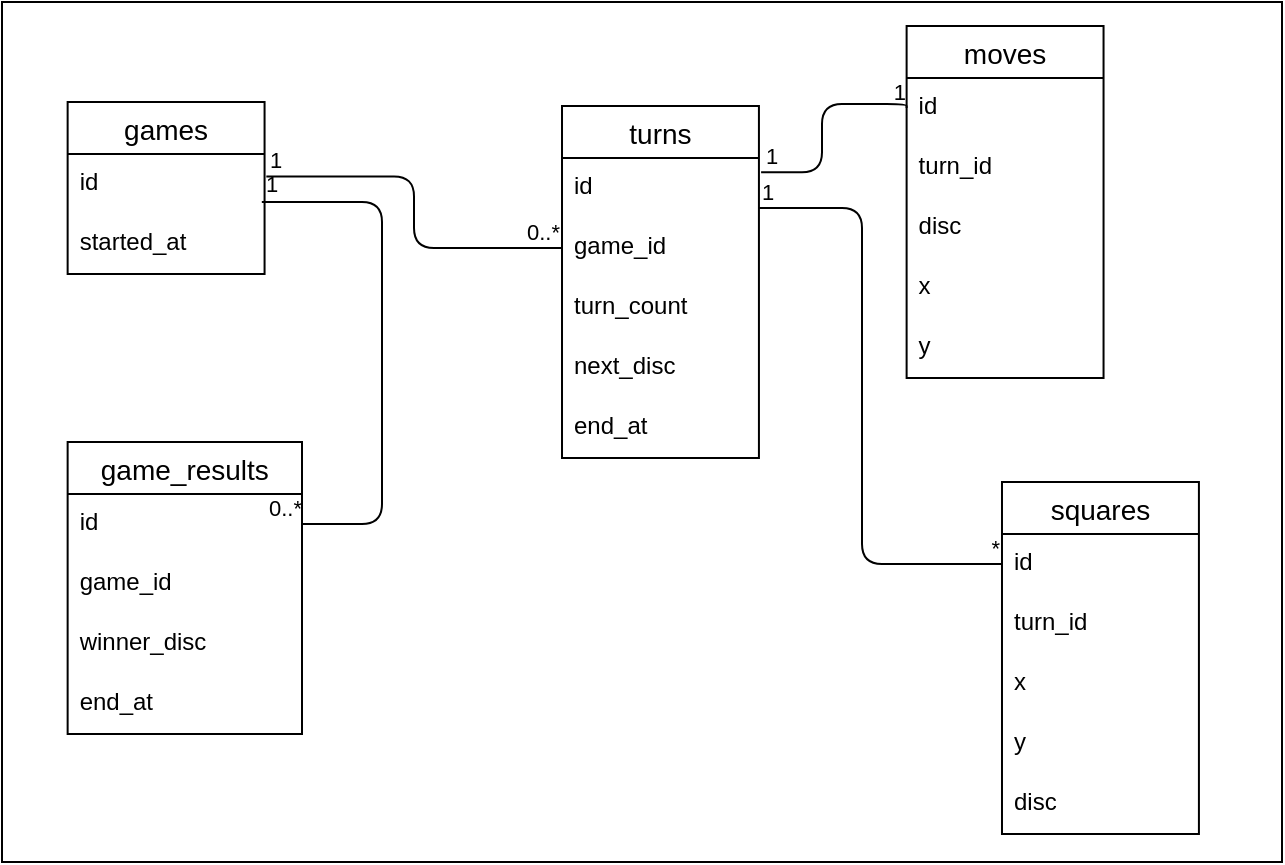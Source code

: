 <mxfile>
    <diagram id="Yqih4WYUUrWZcqA6tw-l" name="Page-1">
        <mxGraphModel dx="1032" dy="618" grid="1" gridSize="10" guides="1" tooltips="1" connect="1" arrows="1" fold="1" page="1" pageScale="1" pageWidth="827" pageHeight="1169" background="#ffffff" math="0" shadow="0">
            <root>
                <mxCell id="0"/>
                <mxCell id="1" parent="0"/>
                <mxCell id="2" value="" style="rounded=0;whiteSpace=wrap;html=1;fillColor=none;strokeColor=#000000;" vertex="1" parent="1">
                    <mxGeometry x="180" y="80" width="640" height="430" as="geometry"/>
                </mxCell>
                <mxCell id="3" value="games" style="swimlane;fontStyle=0;childLayout=stackLayout;horizontal=1;startSize=26;horizontalStack=0;resizeParent=1;resizeParentMax=0;resizeLast=0;collapsible=1;marginBottom=0;align=center;fontSize=14;strokeColor=#000000;fillColor=none;fontColor=#000000;" vertex="1" parent="2">
                    <mxGeometry x="32.821" y="50" width="98.462" height="86" as="geometry"/>
                </mxCell>
                <mxCell id="4" value="id" style="text;strokeColor=none;fillColor=none;spacingLeft=4;spacingRight=4;overflow=hidden;rotatable=0;points=[[0,0.5],[1,0.5]];portConstraint=eastwest;fontSize=12;fontColor=#000000;" vertex="1" parent="3">
                    <mxGeometry y="26" width="98.462" height="30" as="geometry"/>
                </mxCell>
                <mxCell id="5" value="started_at" style="text;strokeColor=none;fillColor=none;spacingLeft=4;spacingRight=4;overflow=hidden;rotatable=0;points=[[0,0.5],[1,0.5]];portConstraint=eastwest;fontSize=12;fontColor=#000000;" vertex="1" parent="3">
                    <mxGeometry y="56" width="98.462" height="30" as="geometry"/>
                </mxCell>
                <mxCell id="19" value="" style="endArrow=none;html=1;edgeStyle=orthogonalEdgeStyle;fontColor=#000000;exitX=1.009;exitY=0.374;exitDx=0;exitDy=0;entryX=0;entryY=0.5;entryDx=0;entryDy=0;strokeColor=#000000;exitPerimeter=0;" edge="1" parent="2" source="4" target="9">
                    <mxGeometry relative="1" as="geometry">
                        <mxPoint x="196.923" y="180" as="sourcePoint"/>
                        <mxPoint x="328.205" y="180" as="targetPoint"/>
                        <Array as="points">
                            <mxPoint x="206" y="87"/>
                            <mxPoint x="206" y="123"/>
                        </Array>
                    </mxGeometry>
                </mxCell>
                <mxCell id="20" value="1" style="edgeLabel;resizable=0;html=1;align=left;verticalAlign=bottom;strokeColor=#000000;fontColor=#000000;fillColor=none;labelBackgroundColor=none;" connectable="0" vertex="1" parent="19">
                    <mxGeometry x="-1" relative="1" as="geometry"/>
                </mxCell>
                <mxCell id="21" value="0..*" style="edgeLabel;resizable=0;html=1;align=right;verticalAlign=bottom;strokeColor=#000000;fontColor=#000000;fillColor=none;labelBackgroundColor=none;" connectable="0" vertex="1" parent="19">
                    <mxGeometry x="1" relative="1" as="geometry"/>
                </mxCell>
                <mxCell id="25" value="" style="endArrow=none;html=1;edgeStyle=orthogonalEdgeStyle;fontColor=#000000;exitX=1.011;exitY=0.238;exitDx=0;exitDy=0;entryX=0;entryY=0.5;entryDx=0;entryDy=0;strokeColor=#000000;endFill=0;rounded=1;exitPerimeter=0;" edge="1" parent="2" source="8" target="13">
                    <mxGeometry relative="1" as="geometry">
                        <mxPoint x="311.795" y="164.0" as="sourcePoint"/>
                        <mxPoint x="377.436" y="192" as="targetPoint"/>
                        <Array as="points">
                            <mxPoint x="410" y="85"/>
                            <mxPoint x="410" y="51"/>
                            <mxPoint x="452" y="51"/>
                        </Array>
                    </mxGeometry>
                </mxCell>
                <mxCell id="26" value="1" style="edgeLabel;resizable=0;html=1;align=left;verticalAlign=bottom;strokeColor=#000000;fontColor=#000000;fillColor=none;labelBackgroundColor=none;" connectable="0" vertex="1" parent="25">
                    <mxGeometry x="-1" relative="1" as="geometry"/>
                </mxCell>
                <mxCell id="27" value="1" style="edgeLabel;resizable=0;html=1;align=right;verticalAlign=bottom;strokeColor=#000000;fontColor=#000000;fillColor=none;labelBackgroundColor=none;" connectable="0" vertex="1" parent="25">
                    <mxGeometry x="1" relative="1" as="geometry"/>
                </mxCell>
                <mxCell id="34" value="" style="endArrow=none;html=1;edgeStyle=orthogonalEdgeStyle;fontColor=#000000;entryX=0;entryY=0.5;entryDx=0;entryDy=0;strokeColor=#000000;" edge="1" parent="2" source="8" target="29">
                    <mxGeometry relative="1" as="geometry">
                        <mxPoint x="295.385" y="101.0" as="sourcePoint"/>
                        <mxPoint x="361.026" y="129" as="targetPoint"/>
                        <Array as="points">
                            <mxPoint x="430" y="103"/>
                            <mxPoint x="430" y="281"/>
                        </Array>
                    </mxGeometry>
                </mxCell>
                <mxCell id="35" value="1" style="edgeLabel;resizable=0;html=1;align=left;verticalAlign=bottom;strokeColor=#000000;fontColor=#000000;fillColor=none;labelBackgroundColor=none;" connectable="0" vertex="1" parent="34">
                    <mxGeometry x="-1" relative="1" as="geometry"/>
                </mxCell>
                <mxCell id="36" value="*" style="edgeLabel;resizable=0;html=1;align=right;verticalAlign=bottom;strokeColor=#000000;fontColor=#000000;fillColor=none;labelBackgroundColor=none;" connectable="0" vertex="1" parent="34">
                    <mxGeometry x="1" relative="1" as="geometry"/>
                </mxCell>
                <mxCell id="38" value="game_results" style="swimlane;fontStyle=0;childLayout=stackLayout;horizontal=1;startSize=26;horizontalStack=0;resizeParent=1;resizeParentMax=0;resizeLast=0;collapsible=1;marginBottom=0;align=center;fontSize=14;strokeColor=#000000;fillColor=none;fontColor=#000000;" vertex="1" parent="2">
                    <mxGeometry x="32.82" y="220" width="117.18" height="146" as="geometry"/>
                </mxCell>
                <mxCell id="39" value="id" style="text;strokeColor=none;fillColor=none;spacingLeft=4;spacingRight=4;overflow=hidden;rotatable=0;points=[[0,0.5],[1,0.5]];portConstraint=eastwest;fontSize=12;fontColor=#000000;" vertex="1" parent="38">
                    <mxGeometry y="26" width="117.18" height="30" as="geometry"/>
                </mxCell>
                <mxCell id="40" value="game_id" style="text;strokeColor=none;fillColor=none;spacingLeft=4;spacingRight=4;overflow=hidden;rotatable=0;points=[[0,0.5],[1,0.5]];portConstraint=eastwest;fontSize=12;fontColor=#000000;" vertex="1" parent="38">
                    <mxGeometry y="56" width="117.18" height="30" as="geometry"/>
                </mxCell>
                <mxCell id="41" value="winner_disc" style="text;strokeColor=none;fillColor=none;spacingLeft=4;spacingRight=4;overflow=hidden;rotatable=0;points=[[0,0.5],[1,0.5]];portConstraint=eastwest;fontSize=12;fontColor=#000000;" vertex="1" parent="38">
                    <mxGeometry y="86" width="117.18" height="30" as="geometry"/>
                </mxCell>
                <mxCell id="42" value="end_at" style="text;strokeColor=none;fillColor=none;spacingLeft=4;spacingRight=4;overflow=hidden;rotatable=0;points=[[0,0.5],[1,0.5]];portConstraint=eastwest;fontSize=12;fontColor=#000000;" vertex="1" parent="38">
                    <mxGeometry y="116" width="117.18" height="30" as="geometry"/>
                </mxCell>
                <mxCell id="43" value="" style="endArrow=none;html=1;edgeStyle=orthogonalEdgeStyle;rounded=1;strokeColor=#000000;fontColor=#000000;entryX=1;entryY=0.5;entryDx=0;entryDy=0;exitX=0.986;exitY=0.799;exitDx=0;exitDy=0;exitPerimeter=0;" edge="1" parent="2" source="4" target="39">
                    <mxGeometry relative="1" as="geometry">
                        <mxPoint x="140" y="100" as="sourcePoint"/>
                        <mxPoint x="164.103" y="180" as="targetPoint"/>
                        <Array as="points">
                            <mxPoint x="190" y="100"/>
                            <mxPoint x="190" y="261"/>
                        </Array>
                    </mxGeometry>
                </mxCell>
                <mxCell id="44" value="1" style="edgeLabel;resizable=0;html=1;align=left;verticalAlign=bottom;labelBackgroundColor=none;strokeColor=#000000;fontColor=#000000;fillColor=none;" connectable="0" vertex="1" parent="43">
                    <mxGeometry x="-1" relative="1" as="geometry"/>
                </mxCell>
                <mxCell id="45" value="0..*" style="edgeLabel;resizable=0;html=1;align=right;verticalAlign=bottom;labelBackgroundColor=none;strokeColor=#000000;fontColor=#000000;fillColor=none;" connectable="0" vertex="1" parent="43">
                    <mxGeometry x="1" relative="1" as="geometry"/>
                </mxCell>
                <mxCell id="7" value="turns" style="swimlane;fontStyle=0;childLayout=stackLayout;horizontal=1;startSize=26;horizontalStack=0;resizeParent=1;resizeParentMax=0;resizeLast=0;collapsible=1;marginBottom=0;align=center;fontSize=14;strokeColor=#000000;fillColor=none;fontColor=#000000;" vertex="1" parent="2">
                    <mxGeometry x="280.003" y="52" width="98.462" height="176" as="geometry"/>
                </mxCell>
                <mxCell id="8" value="id" style="text;strokeColor=none;fillColor=none;spacingLeft=4;spacingRight=4;overflow=hidden;rotatable=0;points=[[0,0.5],[1,0.5]];portConstraint=eastwest;fontSize=12;fontColor=#000000;" vertex="1" parent="7">
                    <mxGeometry y="26" width="98.462" height="30" as="geometry"/>
                </mxCell>
                <mxCell id="9" value="game_id" style="text;strokeColor=none;fillColor=none;spacingLeft=4;spacingRight=4;overflow=hidden;rotatable=0;points=[[0,0.5],[1,0.5]];portConstraint=eastwest;fontSize=12;fontColor=#000000;" vertex="1" parent="7">
                    <mxGeometry y="56" width="98.462" height="30" as="geometry"/>
                </mxCell>
                <mxCell id="10" value="turn_count" style="text;strokeColor=none;fillColor=none;spacingLeft=4;spacingRight=4;overflow=hidden;rotatable=0;points=[[0,0.5],[1,0.5]];portConstraint=eastwest;fontSize=12;fontColor=#000000;" vertex="1" parent="7">
                    <mxGeometry y="86" width="98.462" height="30" as="geometry"/>
                </mxCell>
                <mxCell id="46" value="next_disc" style="text;strokeColor=none;fillColor=none;spacingLeft=4;spacingRight=4;overflow=hidden;rotatable=0;points=[[0,0.5],[1,0.5]];portConstraint=eastwest;fontSize=12;fontColor=#000000;" vertex="1" parent="7">
                    <mxGeometry y="116" width="98.462" height="30" as="geometry"/>
                </mxCell>
                <mxCell id="11" value="end_at" style="text;strokeColor=none;fillColor=none;spacingLeft=4;spacingRight=4;overflow=hidden;rotatable=0;points=[[0,0.5],[1,0.5]];portConstraint=eastwest;fontSize=12;fontColor=#000000;" vertex="1" parent="7">
                    <mxGeometry y="146" width="98.462" height="30" as="geometry"/>
                </mxCell>
                <mxCell id="12" value="moves" style="swimlane;fontStyle=0;childLayout=stackLayout;horizontal=1;startSize=26;horizontalStack=0;resizeParent=1;resizeParentMax=0;resizeLast=0;collapsible=1;marginBottom=0;align=center;fontSize=14;strokeColor=#000000;fillColor=none;fontColor=#000000;" vertex="1" parent="2">
                    <mxGeometry x="452.311" y="12" width="98.462" height="176" as="geometry"/>
                </mxCell>
                <mxCell id="13" value="id" style="text;strokeColor=none;fillColor=none;spacingLeft=4;spacingRight=4;overflow=hidden;rotatable=0;points=[[0,0.5],[1,0.5]];portConstraint=eastwest;fontSize=12;fontColor=#000000;" vertex="1" parent="12">
                    <mxGeometry y="26" width="98.462" height="30" as="geometry"/>
                </mxCell>
                <mxCell id="14" value="turn_id" style="text;strokeColor=none;fillColor=none;spacingLeft=4;spacingRight=4;overflow=hidden;rotatable=0;points=[[0,0.5],[1,0.5]];portConstraint=eastwest;fontSize=12;fontColor=#000000;" vertex="1" parent="12">
                    <mxGeometry y="56" width="98.462" height="30" as="geometry"/>
                </mxCell>
                <mxCell id="15" value="disc" style="text;strokeColor=none;fillColor=none;spacingLeft=4;spacingRight=4;overflow=hidden;rotatable=0;points=[[0,0.5],[1,0.5]];portConstraint=eastwest;fontSize=12;fontColor=#000000;" vertex="1" parent="12">
                    <mxGeometry y="86" width="98.462" height="30" as="geometry"/>
                </mxCell>
                <mxCell id="16" value="x" style="text;strokeColor=none;fillColor=none;spacingLeft=4;spacingRight=4;overflow=hidden;rotatable=0;points=[[0,0.5],[1,0.5]];portConstraint=eastwest;fontSize=12;fontColor=#000000;" vertex="1" parent="12">
                    <mxGeometry y="116" width="98.462" height="30" as="geometry"/>
                </mxCell>
                <mxCell id="17" value="y" style="text;strokeColor=none;fillColor=none;spacingLeft=4;spacingRight=4;overflow=hidden;rotatable=0;points=[[0,0.5],[1,0.5]];portConstraint=eastwest;fontSize=12;fontColor=#000000;" vertex="1" parent="12">
                    <mxGeometry y="146" width="98.462" height="30" as="geometry"/>
                </mxCell>
                <mxCell id="28" value="squares" style="swimlane;fontStyle=0;childLayout=stackLayout;horizontal=1;startSize=26;horizontalStack=0;resizeParent=1;resizeParentMax=0;resizeLast=0;collapsible=1;marginBottom=0;align=center;fontSize=14;strokeColor=#000000;fillColor=none;fontColor=#000000;" vertex="1" parent="2">
                    <mxGeometry x="499.996" y="240" width="98.462" height="176" as="geometry"/>
                </mxCell>
                <mxCell id="29" value="id" style="text;strokeColor=none;fillColor=none;spacingLeft=4;spacingRight=4;overflow=hidden;rotatable=0;points=[[0,0.5],[1,0.5]];portConstraint=eastwest;fontSize=12;fontColor=#000000;" vertex="1" parent="28">
                    <mxGeometry y="26" width="98.462" height="30" as="geometry"/>
                </mxCell>
                <mxCell id="30" value="turn_id" style="text;strokeColor=none;fillColor=none;spacingLeft=4;spacingRight=4;overflow=hidden;rotatable=0;points=[[0,0.5],[1,0.5]];portConstraint=eastwest;fontSize=12;fontColor=#000000;" vertex="1" parent="28">
                    <mxGeometry y="56" width="98.462" height="30" as="geometry"/>
                </mxCell>
                <mxCell id="32" value="x" style="text;strokeColor=none;fillColor=none;spacingLeft=4;spacingRight=4;overflow=hidden;rotatable=0;points=[[0,0.5],[1,0.5]];portConstraint=eastwest;fontSize=12;fontColor=#000000;" vertex="1" parent="28">
                    <mxGeometry y="86" width="98.462" height="30" as="geometry"/>
                </mxCell>
                <mxCell id="33" value="y" style="text;strokeColor=none;fillColor=none;spacingLeft=4;spacingRight=4;overflow=hidden;rotatable=0;points=[[0,0.5],[1,0.5]];portConstraint=eastwest;fontSize=12;fontColor=#000000;" vertex="1" parent="28">
                    <mxGeometry y="116" width="98.462" height="30" as="geometry"/>
                </mxCell>
                <mxCell id="37" value="disc" style="text;strokeColor=none;fillColor=none;spacingLeft=4;spacingRight=4;overflow=hidden;rotatable=0;points=[[0,0.5],[1,0.5]];portConstraint=eastwest;fontSize=12;fontColor=#000000;" vertex="1" parent="28">
                    <mxGeometry y="146" width="98.462" height="30" as="geometry"/>
                </mxCell>
            </root>
        </mxGraphModel>
    </diagram>
</mxfile>